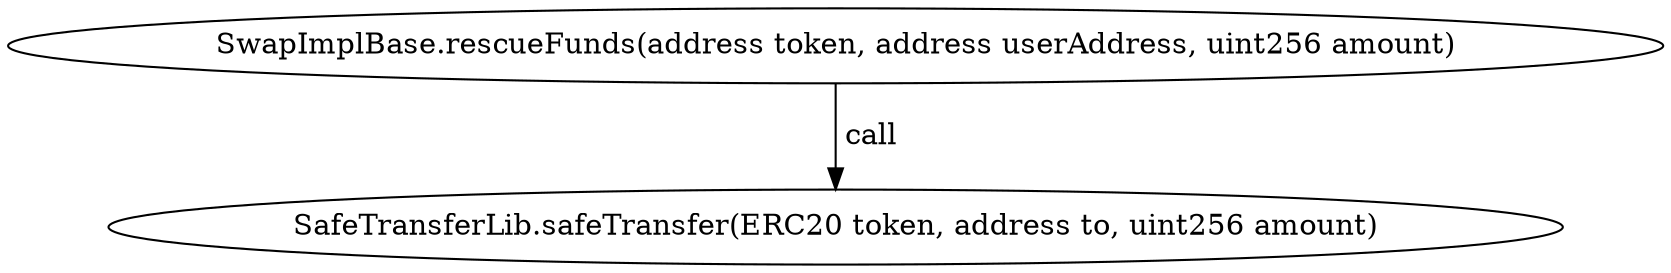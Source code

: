 digraph "" {
	graph [bb="0,0,658.17,124.8"];
	node [label="\N"];
	"SwapImplBase.rescueFunds(address token, address userAddress, uint256 amount)"	 [height=0.5,
		pos="329.08,106.8",
		width=9.1412];
	"SafeTransferLib.safeTransfer(ERC20 token, address to, uint256 amount)"	 [height=0.5,
		pos="329.08,18",
		width=8.1426];
	"SwapImplBase.rescueFunds(address token, address userAddress, uint256 amount)" -> "SafeTransferLib.safeTransfer(ERC20 token, address to, uint256 amount)" [key=call,
	label=" call",
	lp="340.94,62.4",
	pos="e,329.08,36.072 329.08,88.401 329.08,76.295 329.08,60.208 329.08,46.467"];
}
